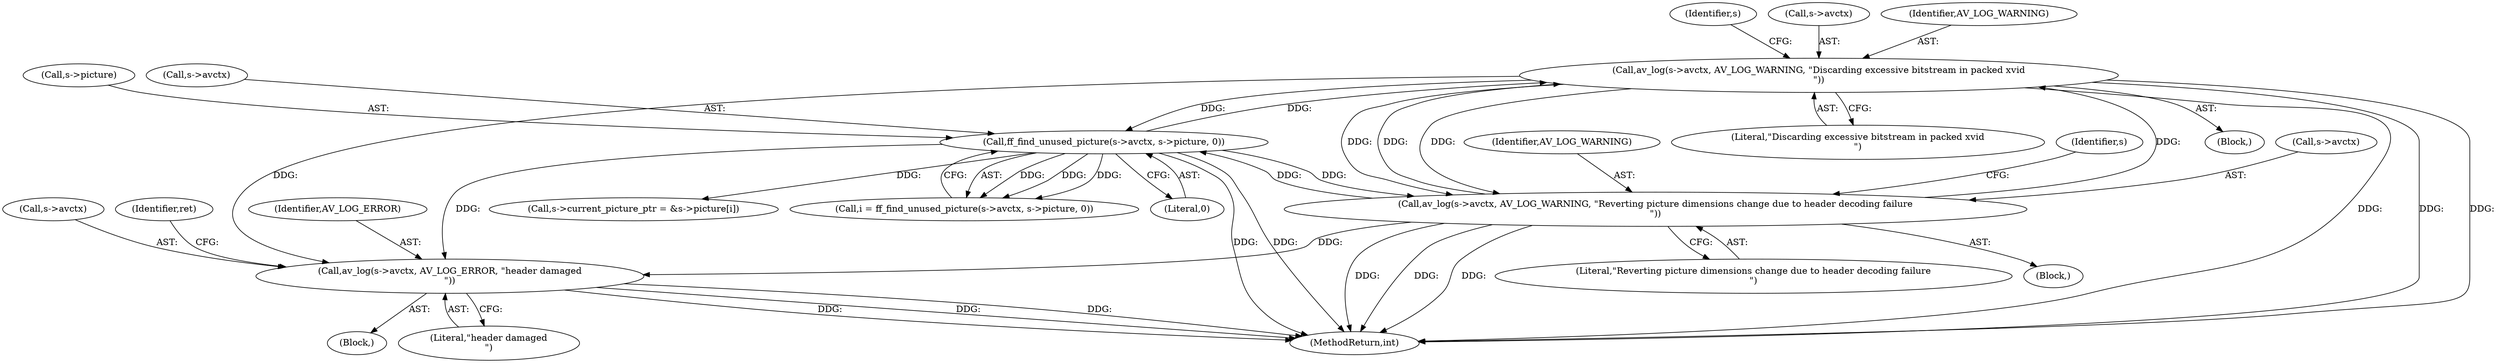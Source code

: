 digraph "0_FFmpeg_bd27a9364ca274ca97f1df6d984e88a0700fb235_0@pointer" {
"1000570" [label="(Call,av_log(s->avctx, AV_LOG_ERROR, \"header damaged\n\"))"];
"1000333" [label="(Call,av_log(s->avctx, AV_LOG_WARNING, \"Discarding excessive bitstream in packed xvid\n\"))"];
"1000618" [label="(Call,ff_find_unused_picture(s->avctx, s->picture, 0))"];
"1000537" [label="(Call,av_log(s->avctx, AV_LOG_WARNING, \"Reverting picture dimensions change due to header decoding failure\n\"))"];
"1000569" [label="(Block,)"];
"1000341" [label="(Identifier,s)"];
"1000632" [label="(Call,s->current_picture_ptr = &s->picture[i])"];
"1000537" [label="(Call,av_log(s->avctx, AV_LOG_WARNING, \"Reverting picture dimensions change due to header decoding failure\n\"))"];
"1000570" [label="(Call,av_log(s->avctx, AV_LOG_ERROR, \"header damaged\n\"))"];
"1000574" [label="(Identifier,AV_LOG_ERROR)"];
"1000536" [label="(Block,)"];
"1000338" [label="(Literal,\"Discarding excessive bitstream in packed xvid\n\")"];
"1000541" [label="(Identifier,AV_LOG_WARNING)"];
"1000571" [label="(Call,s->avctx)"];
"1001474" [label="(MethodReturn,int)"];
"1000616" [label="(Call,i = ff_find_unused_picture(s->avctx, s->picture, 0))"];
"1000618" [label="(Call,ff_find_unused_picture(s->avctx, s->picture, 0))"];
"1000625" [label="(Literal,0)"];
"1000545" [label="(Identifier,s)"];
"1000542" [label="(Literal,\"Reverting picture dimensions change due to header decoding failure\n\")"];
"1000334" [label="(Call,s->avctx)"];
"1000619" [label="(Call,s->avctx)"];
"1000622" [label="(Call,s->picture)"];
"1000575" [label="(Literal,\"header damaged\n\")"];
"1000337" [label="(Identifier,AV_LOG_WARNING)"];
"1000333" [label="(Call,av_log(s->avctx, AV_LOG_WARNING, \"Discarding excessive bitstream in packed xvid\n\"))"];
"1000332" [label="(Block,)"];
"1000577" [label="(Identifier,ret)"];
"1000538" [label="(Call,s->avctx)"];
"1000570" -> "1000569"  [label="AST: "];
"1000570" -> "1000575"  [label="CFG: "];
"1000571" -> "1000570"  [label="AST: "];
"1000574" -> "1000570"  [label="AST: "];
"1000575" -> "1000570"  [label="AST: "];
"1000577" -> "1000570"  [label="CFG: "];
"1000570" -> "1001474"  [label="DDG: "];
"1000570" -> "1001474"  [label="DDG: "];
"1000570" -> "1001474"  [label="DDG: "];
"1000333" -> "1000570"  [label="DDG: "];
"1000618" -> "1000570"  [label="DDG: "];
"1000537" -> "1000570"  [label="DDG: "];
"1000333" -> "1000332"  [label="AST: "];
"1000333" -> "1000338"  [label="CFG: "];
"1000334" -> "1000333"  [label="AST: "];
"1000337" -> "1000333"  [label="AST: "];
"1000338" -> "1000333"  [label="AST: "];
"1000341" -> "1000333"  [label="CFG: "];
"1000333" -> "1001474"  [label="DDG: "];
"1000333" -> "1001474"  [label="DDG: "];
"1000333" -> "1001474"  [label="DDG: "];
"1000618" -> "1000333"  [label="DDG: "];
"1000537" -> "1000333"  [label="DDG: "];
"1000537" -> "1000333"  [label="DDG: "];
"1000333" -> "1000537"  [label="DDG: "];
"1000333" -> "1000537"  [label="DDG: "];
"1000333" -> "1000618"  [label="DDG: "];
"1000618" -> "1000616"  [label="AST: "];
"1000618" -> "1000625"  [label="CFG: "];
"1000619" -> "1000618"  [label="AST: "];
"1000622" -> "1000618"  [label="AST: "];
"1000625" -> "1000618"  [label="AST: "];
"1000616" -> "1000618"  [label="CFG: "];
"1000618" -> "1001474"  [label="DDG: "];
"1000618" -> "1001474"  [label="DDG: "];
"1000618" -> "1000537"  [label="DDG: "];
"1000618" -> "1000616"  [label="DDG: "];
"1000618" -> "1000616"  [label="DDG: "];
"1000618" -> "1000616"  [label="DDG: "];
"1000537" -> "1000618"  [label="DDG: "];
"1000618" -> "1000632"  [label="DDG: "];
"1000537" -> "1000536"  [label="AST: "];
"1000537" -> "1000542"  [label="CFG: "];
"1000538" -> "1000537"  [label="AST: "];
"1000541" -> "1000537"  [label="AST: "];
"1000542" -> "1000537"  [label="AST: "];
"1000545" -> "1000537"  [label="CFG: "];
"1000537" -> "1001474"  [label="DDG: "];
"1000537" -> "1001474"  [label="DDG: "];
"1000537" -> "1001474"  [label="DDG: "];
}
